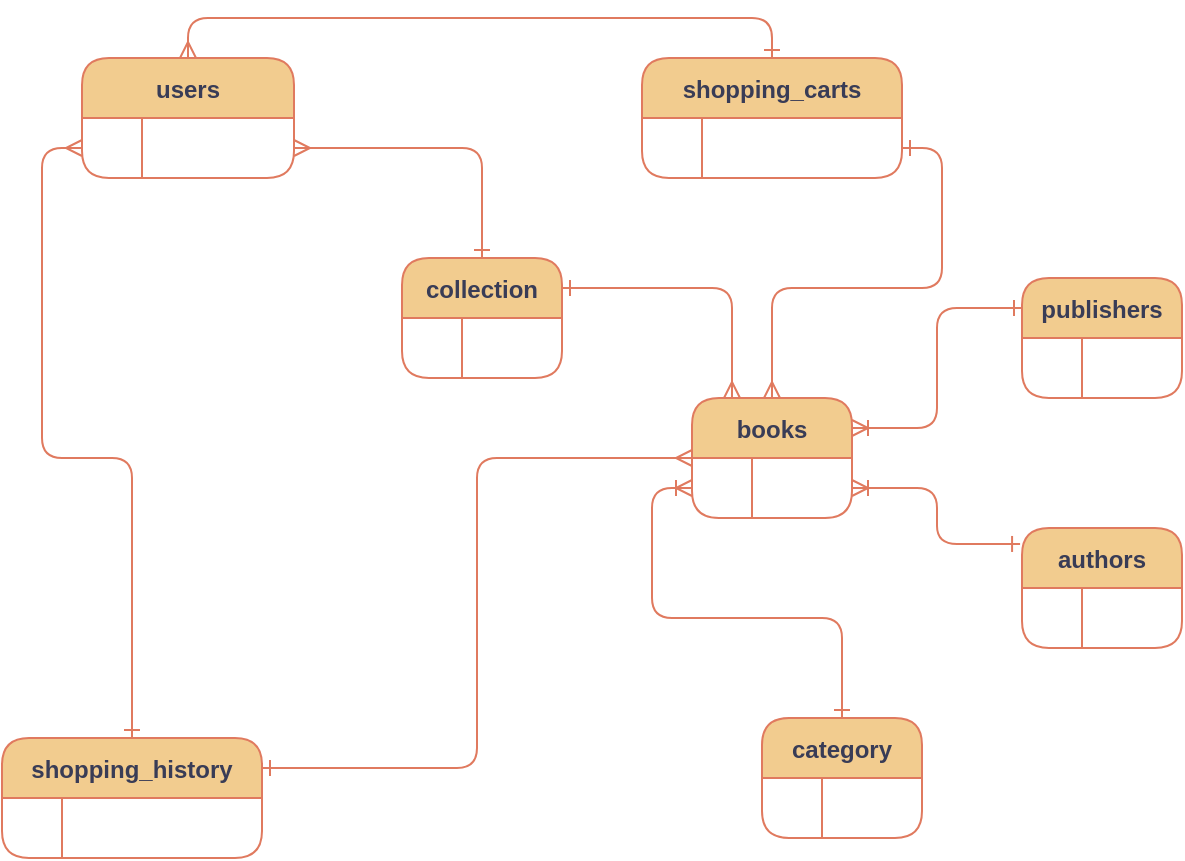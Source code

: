 <mxfile version="22.1.2" type="device">
  <diagram id="C5RBs43oDa-KdzZeNtuy" name="Page-1">
    <mxGraphModel dx="1206" dy="809" grid="1" gridSize="10" guides="1" tooltips="1" connect="1" arrows="1" fold="1" page="1" pageScale="1" pageWidth="827" pageHeight="1169" math="0" shadow="0">
      <root>
        <mxCell id="WIyWlLk6GJQsqaUBKTNV-0" />
        <mxCell id="WIyWlLk6GJQsqaUBKTNV-1" parent="WIyWlLk6GJQsqaUBKTNV-0" />
        <mxCell id="Ic9Vqe6EH_I2jpwRcDCz-46" style="edgeStyle=orthogonalEdgeStyle;rounded=1;orthogonalLoop=1;jettySize=auto;html=1;exitX=0.5;exitY=0;exitDx=0;exitDy=0;entryX=0.5;entryY=0;entryDx=0;entryDy=0;strokeColor=#E07A5F;fontColor=default;fillColor=#F2CC8F;startArrow=ERmany;startFill=0;endArrow=ERone;endFill=0;labelBackgroundColor=none;" parent="WIyWlLk6GJQsqaUBKTNV-1" source="Ic9Vqe6EH_I2jpwRcDCz-0" target="Ic9Vqe6EH_I2jpwRcDCz-4" edge="1">
          <mxGeometry relative="1" as="geometry" />
        </mxCell>
        <mxCell id="Ic9Vqe6EH_I2jpwRcDCz-0" value="users" style="shape=table;startSize=30;container=1;collapsible=1;childLayout=tableLayout;fixedRows=1;rowLines=0;fontStyle=1;align=center;resizeLast=1;labelBackgroundColor=none;fillColor=#F2CC8F;strokeColor=#E07A5F;fontColor=#393C56;rounded=1;" parent="WIyWlLk6GJQsqaUBKTNV-1" vertex="1">
          <mxGeometry x="50" y="290" width="106" height="60" as="geometry" />
        </mxCell>
        <mxCell id="Ic9Vqe6EH_I2jpwRcDCz-1" value="" style="shape=tableRow;horizontal=0;startSize=0;swimlaneHead=0;swimlaneBody=0;fillColor=none;collapsible=0;dropTarget=0;points=[[0,0.5],[1,0.5]];portConstraint=eastwest;strokeColor=#E07A5F;top=0;left=0;right=0;bottom=0;labelBackgroundColor=none;fontColor=#393C56;rounded=1;" parent="Ic9Vqe6EH_I2jpwRcDCz-0" vertex="1">
          <mxGeometry y="30" width="106" height="30" as="geometry" />
        </mxCell>
        <mxCell id="Ic9Vqe6EH_I2jpwRcDCz-2" value="" style="shape=partialRectangle;overflow=hidden;connectable=0;fillColor=none;strokeColor=#E07A5F;top=0;left=0;bottom=0;right=0;labelBackgroundColor=none;fontColor=#393C56;rounded=1;" parent="Ic9Vqe6EH_I2jpwRcDCz-1" vertex="1">
          <mxGeometry width="30" height="30" as="geometry">
            <mxRectangle width="30" height="30" as="alternateBounds" />
          </mxGeometry>
        </mxCell>
        <mxCell id="Ic9Vqe6EH_I2jpwRcDCz-3" value="" style="shape=partialRectangle;overflow=hidden;connectable=0;fillColor=none;align=left;strokeColor=#E07A5F;top=0;left=0;bottom=0;right=0;spacingLeft=6;labelBackgroundColor=none;fontColor=#393C56;rounded=1;" parent="Ic9Vqe6EH_I2jpwRcDCz-1" vertex="1">
          <mxGeometry x="30" width="76" height="30" as="geometry">
            <mxRectangle width="76" height="30" as="alternateBounds" />
          </mxGeometry>
        </mxCell>
        <mxCell id="Ic9Vqe6EH_I2jpwRcDCz-4" value="shopping_carts" style="shape=table;startSize=30;container=1;collapsible=1;childLayout=tableLayout;fixedRows=1;rowLines=0;fontStyle=1;align=center;resizeLast=1;labelBackgroundColor=none;fillColor=#F2CC8F;strokeColor=#E07A5F;fontColor=#393C56;rounded=1;" parent="WIyWlLk6GJQsqaUBKTNV-1" vertex="1">
          <mxGeometry x="330" y="290" width="130" height="60" as="geometry" />
        </mxCell>
        <mxCell id="Ic9Vqe6EH_I2jpwRcDCz-5" value="" style="shape=tableRow;horizontal=0;startSize=0;swimlaneHead=0;swimlaneBody=0;fillColor=none;collapsible=0;dropTarget=0;points=[[0,0.5],[1,0.5]];portConstraint=eastwest;strokeColor=#E07A5F;top=0;left=0;right=0;bottom=0;labelBackgroundColor=none;fontColor=#393C56;rounded=1;" parent="Ic9Vqe6EH_I2jpwRcDCz-4" vertex="1">
          <mxGeometry y="30" width="130" height="30" as="geometry" />
        </mxCell>
        <mxCell id="Ic9Vqe6EH_I2jpwRcDCz-6" value="" style="shape=partialRectangle;overflow=hidden;connectable=0;fillColor=none;strokeColor=#E07A5F;top=0;left=0;bottom=0;right=0;labelBackgroundColor=none;fontColor=#393C56;rounded=1;" parent="Ic9Vqe6EH_I2jpwRcDCz-5" vertex="1">
          <mxGeometry width="30" height="30" as="geometry">
            <mxRectangle width="30" height="30" as="alternateBounds" />
          </mxGeometry>
        </mxCell>
        <mxCell id="Ic9Vqe6EH_I2jpwRcDCz-7" value="" style="shape=partialRectangle;overflow=hidden;connectable=0;fillColor=none;align=left;strokeColor=#E07A5F;top=0;left=0;bottom=0;right=0;spacingLeft=6;labelBackgroundColor=none;fontColor=#393C56;rounded=1;" parent="Ic9Vqe6EH_I2jpwRcDCz-5" vertex="1">
          <mxGeometry x="30" width="100" height="30" as="geometry">
            <mxRectangle width="100" height="30" as="alternateBounds" />
          </mxGeometry>
        </mxCell>
        <mxCell id="Ic9Vqe6EH_I2jpwRcDCz-36" style="edgeStyle=orthogonalEdgeStyle;rounded=1;orthogonalLoop=1;jettySize=auto;html=1;exitX=1;exitY=0.25;exitDx=0;exitDy=0;entryX=0;entryY=0.25;entryDx=0;entryDy=0;startArrow=ERoneToMany;startFill=0;endArrow=ERone;endFill=0;labelBackgroundColor=none;strokeColor=#E07A5F;fontColor=default;" parent="WIyWlLk6GJQsqaUBKTNV-1" source="Ic9Vqe6EH_I2jpwRcDCz-8" target="Ic9Vqe6EH_I2jpwRcDCz-16" edge="1">
          <mxGeometry relative="1" as="geometry" />
        </mxCell>
        <mxCell id="Ic9Vqe6EH_I2jpwRcDCz-8" value="books" style="shape=table;startSize=30;container=1;collapsible=1;childLayout=tableLayout;fixedRows=1;rowLines=0;fontStyle=1;align=center;resizeLast=1;labelBackgroundColor=none;fillColor=#F2CC8F;strokeColor=#E07A5F;fontColor=#393C56;rounded=1;" parent="WIyWlLk6GJQsqaUBKTNV-1" vertex="1">
          <mxGeometry x="355" y="460" width="80" height="60" as="geometry" />
        </mxCell>
        <mxCell id="Ic9Vqe6EH_I2jpwRcDCz-9" value="" style="shape=tableRow;horizontal=0;startSize=0;swimlaneHead=0;swimlaneBody=0;fillColor=none;collapsible=0;dropTarget=0;points=[[0,0.5],[1,0.5]];portConstraint=eastwest;strokeColor=#E07A5F;top=0;left=0;right=0;bottom=0;labelBackgroundColor=none;fontColor=#393C56;rounded=1;" parent="Ic9Vqe6EH_I2jpwRcDCz-8" vertex="1">
          <mxGeometry y="30" width="80" height="30" as="geometry" />
        </mxCell>
        <mxCell id="Ic9Vqe6EH_I2jpwRcDCz-10" value="" style="shape=partialRectangle;overflow=hidden;connectable=0;fillColor=none;strokeColor=#E07A5F;top=0;left=0;bottom=0;right=0;labelBackgroundColor=none;fontColor=#393C56;rounded=1;" parent="Ic9Vqe6EH_I2jpwRcDCz-9" vertex="1">
          <mxGeometry width="30" height="30" as="geometry">
            <mxRectangle width="30" height="30" as="alternateBounds" />
          </mxGeometry>
        </mxCell>
        <mxCell id="Ic9Vqe6EH_I2jpwRcDCz-11" value="" style="shape=partialRectangle;overflow=hidden;connectable=0;fillColor=none;align=left;strokeColor=#E07A5F;top=0;left=0;bottom=0;right=0;spacingLeft=6;labelBackgroundColor=none;fontColor=#393C56;rounded=1;" parent="Ic9Vqe6EH_I2jpwRcDCz-9" vertex="1">
          <mxGeometry x="30" width="50" height="30" as="geometry">
            <mxRectangle width="50" height="30" as="alternateBounds" />
          </mxGeometry>
        </mxCell>
        <mxCell id="Ic9Vqe6EH_I2jpwRcDCz-12" value="authors" style="shape=table;startSize=30;container=1;collapsible=1;childLayout=tableLayout;fixedRows=1;rowLines=0;fontStyle=1;align=center;resizeLast=1;labelBackgroundColor=none;fillColor=#F2CC8F;strokeColor=#E07A5F;fontColor=#393C56;rounded=1;" parent="WIyWlLk6GJQsqaUBKTNV-1" vertex="1">
          <mxGeometry x="520" y="525" width="80" height="60" as="geometry" />
        </mxCell>
        <mxCell id="Ic9Vqe6EH_I2jpwRcDCz-13" value="" style="shape=tableRow;horizontal=0;startSize=0;swimlaneHead=0;swimlaneBody=0;fillColor=none;collapsible=0;dropTarget=0;points=[[0,0.5],[1,0.5]];portConstraint=eastwest;strokeColor=#E07A5F;top=0;left=0;right=0;bottom=0;labelBackgroundColor=none;fontColor=#393C56;rounded=1;" parent="Ic9Vqe6EH_I2jpwRcDCz-12" vertex="1">
          <mxGeometry y="30" width="80" height="30" as="geometry" />
        </mxCell>
        <mxCell id="Ic9Vqe6EH_I2jpwRcDCz-14" value="" style="shape=partialRectangle;overflow=hidden;connectable=0;fillColor=none;strokeColor=#E07A5F;top=0;left=0;bottom=0;right=0;labelBackgroundColor=none;fontColor=#393C56;rounded=1;" parent="Ic9Vqe6EH_I2jpwRcDCz-13" vertex="1">
          <mxGeometry width="30" height="30" as="geometry">
            <mxRectangle width="30" height="30" as="alternateBounds" />
          </mxGeometry>
        </mxCell>
        <mxCell id="Ic9Vqe6EH_I2jpwRcDCz-15" value="" style="shape=partialRectangle;overflow=hidden;connectable=0;fillColor=none;align=left;strokeColor=#E07A5F;top=0;left=0;bottom=0;right=0;spacingLeft=6;labelBackgroundColor=none;fontColor=#393C56;rounded=1;" parent="Ic9Vqe6EH_I2jpwRcDCz-13" vertex="1">
          <mxGeometry x="30" width="50" height="30" as="geometry">
            <mxRectangle width="50" height="30" as="alternateBounds" />
          </mxGeometry>
        </mxCell>
        <mxCell id="Ic9Vqe6EH_I2jpwRcDCz-16" value="publishers" style="shape=table;startSize=30;container=1;collapsible=1;childLayout=tableLayout;fixedRows=1;rowLines=0;fontStyle=1;align=center;resizeLast=1;labelBackgroundColor=none;fillColor=#F2CC8F;strokeColor=#E07A5F;fontColor=#393C56;rounded=1;" parent="WIyWlLk6GJQsqaUBKTNV-1" vertex="1">
          <mxGeometry x="520" y="400" width="80" height="60" as="geometry" />
        </mxCell>
        <mxCell id="Ic9Vqe6EH_I2jpwRcDCz-17" value="" style="shape=tableRow;horizontal=0;startSize=0;swimlaneHead=0;swimlaneBody=0;fillColor=none;collapsible=0;dropTarget=0;points=[[0,0.5],[1,0.5]];portConstraint=eastwest;strokeColor=#E07A5F;top=0;left=0;right=0;bottom=0;labelBackgroundColor=none;fontColor=#393C56;rounded=1;" parent="Ic9Vqe6EH_I2jpwRcDCz-16" vertex="1">
          <mxGeometry y="30" width="80" height="30" as="geometry" />
        </mxCell>
        <mxCell id="Ic9Vqe6EH_I2jpwRcDCz-18" value="" style="shape=partialRectangle;overflow=hidden;connectable=0;fillColor=none;strokeColor=#E07A5F;top=0;left=0;bottom=0;right=0;labelBackgroundColor=none;fontColor=#393C56;rounded=1;" parent="Ic9Vqe6EH_I2jpwRcDCz-17" vertex="1">
          <mxGeometry width="30" height="30" as="geometry">
            <mxRectangle width="30" height="30" as="alternateBounds" />
          </mxGeometry>
        </mxCell>
        <mxCell id="Ic9Vqe6EH_I2jpwRcDCz-19" value="" style="shape=partialRectangle;overflow=hidden;connectable=0;fillColor=none;align=left;strokeColor=#E07A5F;top=0;left=0;bottom=0;right=0;spacingLeft=6;labelBackgroundColor=none;fontColor=#393C56;rounded=1;" parent="Ic9Vqe6EH_I2jpwRcDCz-17" vertex="1">
          <mxGeometry x="30" width="50" height="30" as="geometry">
            <mxRectangle width="50" height="30" as="alternateBounds" />
          </mxGeometry>
        </mxCell>
        <mxCell id="Ic9Vqe6EH_I2jpwRcDCz-41" style="edgeStyle=orthogonalEdgeStyle;rounded=1;orthogonalLoop=1;jettySize=auto;html=1;exitX=1;exitY=0.25;exitDx=0;exitDy=0;entryX=0;entryY=0.5;entryDx=0;entryDy=0;startArrow=ERone;startFill=0;endArrow=ERmany;endFill=0;labelBackgroundColor=none;strokeColor=#E07A5F;fontColor=default;" parent="WIyWlLk6GJQsqaUBKTNV-1" source="Ic9Vqe6EH_I2jpwRcDCz-20" target="Ic9Vqe6EH_I2jpwRcDCz-8" edge="1">
          <mxGeometry relative="1" as="geometry" />
        </mxCell>
        <mxCell id="Ic9Vqe6EH_I2jpwRcDCz-20" value="shopping_history" style="shape=table;startSize=30;container=1;collapsible=1;childLayout=tableLayout;fixedRows=1;rowLines=0;fontStyle=1;align=center;resizeLast=1;labelBackgroundColor=none;fillColor=#F2CC8F;strokeColor=#E07A5F;fontColor=#393C56;rounded=1;" parent="WIyWlLk6GJQsqaUBKTNV-1" vertex="1">
          <mxGeometry x="10" y="630" width="130" height="60" as="geometry" />
        </mxCell>
        <mxCell id="Ic9Vqe6EH_I2jpwRcDCz-21" value="" style="shape=tableRow;horizontal=0;startSize=0;swimlaneHead=0;swimlaneBody=0;fillColor=none;collapsible=0;dropTarget=0;points=[[0,0.5],[1,0.5]];portConstraint=eastwest;strokeColor=#E07A5F;top=0;left=0;right=0;bottom=0;labelBackgroundColor=none;fontColor=#393C56;rounded=1;" parent="Ic9Vqe6EH_I2jpwRcDCz-20" vertex="1">
          <mxGeometry y="30" width="130" height="30" as="geometry" />
        </mxCell>
        <mxCell id="Ic9Vqe6EH_I2jpwRcDCz-22" value="" style="shape=partialRectangle;overflow=hidden;connectable=0;fillColor=none;strokeColor=#E07A5F;top=0;left=0;bottom=0;right=0;labelBackgroundColor=none;fontColor=#393C56;rounded=1;" parent="Ic9Vqe6EH_I2jpwRcDCz-21" vertex="1">
          <mxGeometry width="30" height="30" as="geometry">
            <mxRectangle width="30" height="30" as="alternateBounds" />
          </mxGeometry>
        </mxCell>
        <mxCell id="Ic9Vqe6EH_I2jpwRcDCz-23" value="" style="shape=partialRectangle;overflow=hidden;connectable=0;fillColor=none;align=left;strokeColor=#E07A5F;top=0;left=0;bottom=0;right=0;spacingLeft=6;labelBackgroundColor=none;fontColor=#393C56;rounded=1;" parent="Ic9Vqe6EH_I2jpwRcDCz-21" vertex="1">
          <mxGeometry x="30" width="100" height="30" as="geometry">
            <mxRectangle width="100" height="30" as="alternateBounds" />
          </mxGeometry>
        </mxCell>
        <mxCell id="Ic9Vqe6EH_I2jpwRcDCz-24" value="category" style="shape=table;startSize=30;container=1;collapsible=1;childLayout=tableLayout;fixedRows=1;rowLines=0;fontStyle=1;align=center;resizeLast=1;labelBackgroundColor=none;fillColor=#F2CC8F;strokeColor=#E07A5F;fontColor=#393C56;rounded=1;" parent="WIyWlLk6GJQsqaUBKTNV-1" vertex="1">
          <mxGeometry x="390" y="620" width="80" height="60" as="geometry" />
        </mxCell>
        <mxCell id="Ic9Vqe6EH_I2jpwRcDCz-25" value="" style="shape=tableRow;horizontal=0;startSize=0;swimlaneHead=0;swimlaneBody=0;fillColor=none;collapsible=0;dropTarget=0;points=[[0,0.5],[1,0.5]];portConstraint=eastwest;strokeColor=#E07A5F;top=0;left=0;right=0;bottom=0;labelBackgroundColor=none;fontColor=#393C56;rounded=1;" parent="Ic9Vqe6EH_I2jpwRcDCz-24" vertex="1">
          <mxGeometry y="30" width="80" height="30" as="geometry" />
        </mxCell>
        <mxCell id="Ic9Vqe6EH_I2jpwRcDCz-26" value="" style="shape=partialRectangle;overflow=hidden;connectable=0;fillColor=none;strokeColor=#E07A5F;top=0;left=0;bottom=0;right=0;labelBackgroundColor=none;fontColor=#393C56;rounded=1;" parent="Ic9Vqe6EH_I2jpwRcDCz-25" vertex="1">
          <mxGeometry width="30" height="30" as="geometry">
            <mxRectangle width="30" height="30" as="alternateBounds" />
          </mxGeometry>
        </mxCell>
        <mxCell id="Ic9Vqe6EH_I2jpwRcDCz-27" value="" style="shape=partialRectangle;overflow=hidden;connectable=0;fillColor=none;align=left;strokeColor=#E07A5F;top=0;left=0;bottom=0;right=0;spacingLeft=6;labelBackgroundColor=none;fontColor=#393C56;rounded=1;" parent="Ic9Vqe6EH_I2jpwRcDCz-25" vertex="1">
          <mxGeometry x="30" width="50" height="30" as="geometry">
            <mxRectangle width="50" height="30" as="alternateBounds" />
          </mxGeometry>
        </mxCell>
        <mxCell id="Ic9Vqe6EH_I2jpwRcDCz-43" style="edgeStyle=orthogonalEdgeStyle;rounded=1;orthogonalLoop=1;jettySize=auto;html=1;exitX=1;exitY=0.25;exitDx=0;exitDy=0;entryX=0.25;entryY=0;entryDx=0;entryDy=0;startArrow=ERone;startFill=0;endArrow=ERmany;endFill=0;labelBackgroundColor=none;strokeColor=#E07A5F;fontColor=default;" parent="WIyWlLk6GJQsqaUBKTNV-1" source="Ic9Vqe6EH_I2jpwRcDCz-28" target="Ic9Vqe6EH_I2jpwRcDCz-8" edge="1">
          <mxGeometry relative="1" as="geometry" />
        </mxCell>
        <mxCell id="Ic9Vqe6EH_I2jpwRcDCz-28" value="collection" style="shape=table;startSize=30;container=1;collapsible=1;childLayout=tableLayout;fixedRows=1;rowLines=0;fontStyle=1;align=center;resizeLast=1;labelBackgroundColor=none;fillColor=#F2CC8F;strokeColor=#E07A5F;fontColor=#393C56;rounded=1;" parent="WIyWlLk6GJQsqaUBKTNV-1" vertex="1">
          <mxGeometry x="210" y="390" width="80" height="60" as="geometry" />
        </mxCell>
        <mxCell id="Ic9Vqe6EH_I2jpwRcDCz-29" value="" style="shape=tableRow;horizontal=0;startSize=0;swimlaneHead=0;swimlaneBody=0;fillColor=none;collapsible=0;dropTarget=0;points=[[0,0.5],[1,0.5]];portConstraint=eastwest;strokeColor=#E07A5F;top=0;left=0;right=0;bottom=0;labelBackgroundColor=none;fontColor=#393C56;rounded=1;" parent="Ic9Vqe6EH_I2jpwRcDCz-28" vertex="1">
          <mxGeometry y="30" width="80" height="30" as="geometry" />
        </mxCell>
        <mxCell id="Ic9Vqe6EH_I2jpwRcDCz-30" value="" style="shape=partialRectangle;overflow=hidden;connectable=0;fillColor=none;strokeColor=#E07A5F;top=0;left=0;bottom=0;right=0;labelBackgroundColor=none;fontColor=#393C56;rounded=1;" parent="Ic9Vqe6EH_I2jpwRcDCz-29" vertex="1">
          <mxGeometry width="30" height="30" as="geometry">
            <mxRectangle width="30" height="30" as="alternateBounds" />
          </mxGeometry>
        </mxCell>
        <mxCell id="Ic9Vqe6EH_I2jpwRcDCz-31" value="" style="shape=partialRectangle;overflow=hidden;connectable=0;fillColor=none;align=left;strokeColor=#E07A5F;top=0;left=0;bottom=0;right=0;spacingLeft=6;labelBackgroundColor=none;fontColor=#393C56;rounded=1;" parent="Ic9Vqe6EH_I2jpwRcDCz-29" vertex="1">
          <mxGeometry x="30" width="50" height="30" as="geometry">
            <mxRectangle width="50" height="30" as="alternateBounds" />
          </mxGeometry>
        </mxCell>
        <mxCell id="Ic9Vqe6EH_I2jpwRcDCz-39" style="edgeStyle=orthogonalEdgeStyle;rounded=1;orthogonalLoop=1;jettySize=auto;html=1;exitX=1;exitY=0.5;exitDx=0;exitDy=0;entryX=-0.012;entryY=0.133;entryDx=0;entryDy=0;entryPerimeter=0;startArrow=ERoneToMany;startFill=0;endArrow=ERone;endFill=0;labelBackgroundColor=none;strokeColor=#E07A5F;fontColor=default;" parent="WIyWlLk6GJQsqaUBKTNV-1" source="Ic9Vqe6EH_I2jpwRcDCz-9" target="Ic9Vqe6EH_I2jpwRcDCz-12" edge="1">
          <mxGeometry relative="1" as="geometry">
            <mxPoint x="510" y="510" as="targetPoint" />
          </mxGeometry>
        </mxCell>
        <mxCell id="Ic9Vqe6EH_I2jpwRcDCz-40" style="edgeStyle=orthogonalEdgeStyle;rounded=1;orthogonalLoop=1;jettySize=auto;html=1;exitX=0;exitY=0.5;exitDx=0;exitDy=0;entryX=0.5;entryY=0;entryDx=0;entryDy=0;startArrow=ERoneToMany;startFill=0;endArrow=ERone;endFill=0;labelBackgroundColor=none;strokeColor=#E07A5F;fontColor=default;" parent="WIyWlLk6GJQsqaUBKTNV-1" source="Ic9Vqe6EH_I2jpwRcDCz-9" target="Ic9Vqe6EH_I2jpwRcDCz-24" edge="1">
          <mxGeometry relative="1" as="geometry" />
        </mxCell>
        <mxCell id="Ic9Vqe6EH_I2jpwRcDCz-42" style="edgeStyle=orthogonalEdgeStyle;rounded=1;orthogonalLoop=1;jettySize=auto;html=1;exitX=0;exitY=0.5;exitDx=0;exitDy=0;entryX=0.5;entryY=0;entryDx=0;entryDy=0;endArrow=ERone;endFill=0;startArrow=ERmany;startFill=0;labelBackgroundColor=none;strokeColor=#E07A5F;fontColor=default;" parent="WIyWlLk6GJQsqaUBKTNV-1" source="Ic9Vqe6EH_I2jpwRcDCz-1" target="Ic9Vqe6EH_I2jpwRcDCz-20" edge="1">
          <mxGeometry relative="1" as="geometry" />
        </mxCell>
        <mxCell id="Ic9Vqe6EH_I2jpwRcDCz-44" style="edgeStyle=orthogonalEdgeStyle;rounded=1;orthogonalLoop=1;jettySize=auto;html=1;exitX=1;exitY=0.5;exitDx=0;exitDy=0;entryX=0.5;entryY=0;entryDx=0;entryDy=0;strokeColor=#E07A5F;fontColor=default;fillColor=#F2CC8F;endArrow=ERmany;endFill=0;startArrow=ERone;startFill=0;labelBackgroundColor=none;" parent="WIyWlLk6GJQsqaUBKTNV-1" source="Ic9Vqe6EH_I2jpwRcDCz-5" target="Ic9Vqe6EH_I2jpwRcDCz-8" edge="1">
          <mxGeometry relative="1" as="geometry" />
        </mxCell>
        <mxCell id="Ic9Vqe6EH_I2jpwRcDCz-45" style="edgeStyle=orthogonalEdgeStyle;rounded=1;orthogonalLoop=1;jettySize=auto;html=1;exitX=1;exitY=0.5;exitDx=0;exitDy=0;strokeColor=#E07A5F;fontColor=default;fillColor=#F2CC8F;startArrow=ERmany;startFill=0;endArrow=ERone;endFill=0;labelBackgroundColor=none;" parent="WIyWlLk6GJQsqaUBKTNV-1" source="Ic9Vqe6EH_I2jpwRcDCz-1" target="Ic9Vqe6EH_I2jpwRcDCz-28" edge="1">
          <mxGeometry relative="1" as="geometry" />
        </mxCell>
      </root>
    </mxGraphModel>
  </diagram>
</mxfile>
